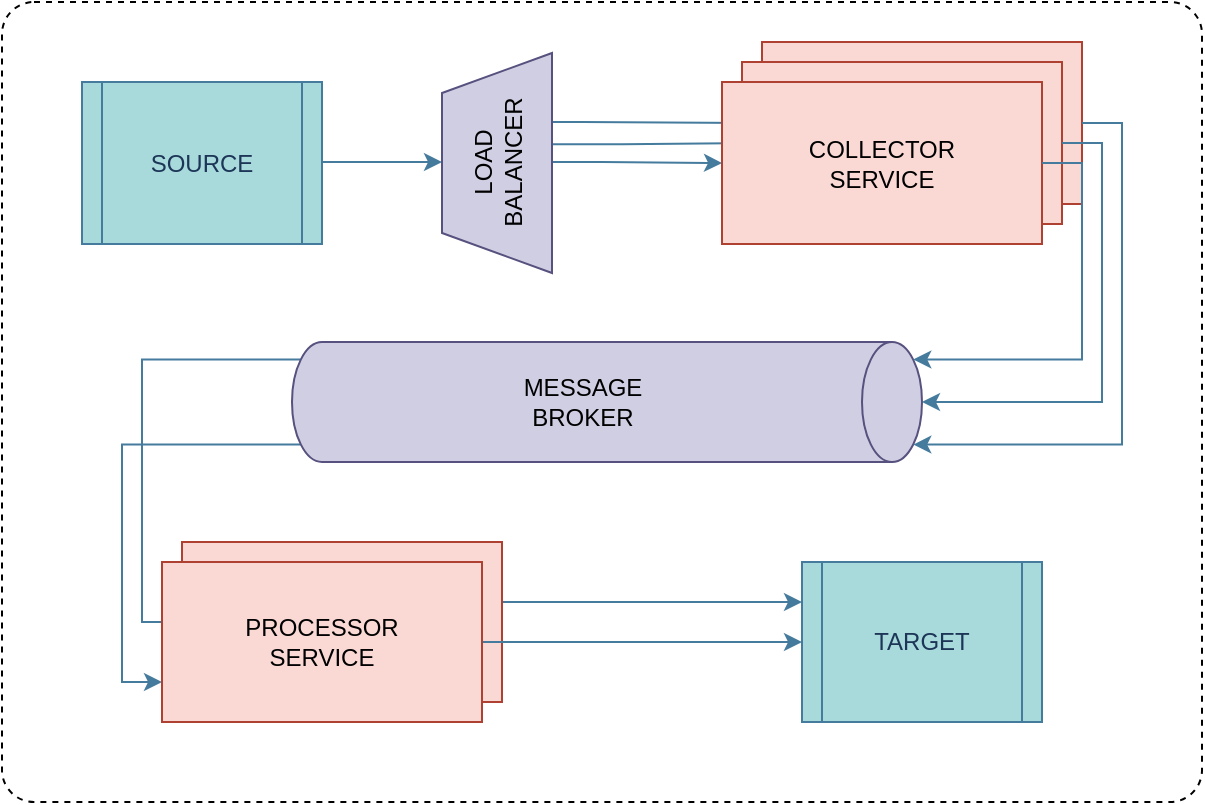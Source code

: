 <mxfile version="28.0.4">
  <diagram name="Page-1" id="BxtLWIncvm0VbcV9k8cZ">
    <mxGraphModel dx="707" dy="436" grid="1" gridSize="10" guides="1" tooltips="1" connect="1" arrows="1" fold="1" page="1" pageScale="1" pageWidth="3300" pageHeight="4681" math="0" shadow="0">
      <root>
        <mxCell id="0" />
        <mxCell id="1" parent="0" />
        <mxCell id="ASpKZYSTMfAqNQ7YdcV4-3" value="" style="rounded=1;whiteSpace=wrap;html=1;labelBackgroundColor=none;dashed=1;strokeWidth=1;movable=0;resizable=0;rotatable=0;deletable=0;editable=0;locked=1;connectable=0;arcSize=4;" parent="1" vertex="1">
          <mxGeometry x="360" y="280" width="600" height="400" as="geometry" />
        </mxCell>
        <mxCell id="ASpKZYSTMfAqNQ7YdcV4-36" style="edgeStyle=orthogonalEdgeStyle;rounded=0;orthogonalLoop=1;jettySize=auto;html=1;entryX=0.5;entryY=0;entryDx=0;entryDy=0;strokeColor=#457B9D;fontColor=#1D3557;fillColor=#A8DADC;" parent="1" source="ASpKZYSTMfAqNQ7YdcV4-1" edge="1">
          <mxGeometry relative="1" as="geometry">
            <mxPoint x="580" y="360" as="targetPoint" />
          </mxGeometry>
        </mxCell>
        <mxCell id="ASpKZYSTMfAqNQ7YdcV4-1" value="SOURCE" style="shape=process;whiteSpace=wrap;html=1;backgroundOutline=1;size=0.083;rotation=0;labelBackgroundColor=none;fillColor=#A8DADC;strokeColor=#457B9D;fontColor=#1D3557;" parent="1" vertex="1">
          <mxGeometry x="400" y="320" width="120" height="81" as="geometry" />
        </mxCell>
        <mxCell id="ASpKZYSTMfAqNQ7YdcV4-2" value="&lt;div&gt;TARGET&lt;/div&gt;" style="shape=process;whiteSpace=wrap;html=1;backgroundOutline=1;size=0.083;rotation=0;labelBackgroundColor=none;fillColor=#A8DADC;strokeColor=#457B9D;fontColor=#1D3557;" parent="1" vertex="1">
          <mxGeometry x="760" y="560" width="120" height="80" as="geometry" />
        </mxCell>
        <mxCell id="iBk5RdtiXKRR1mAGfTFV-11" style="edgeStyle=orthogonalEdgeStyle;shape=connector;rounded=0;orthogonalLoop=1;jettySize=auto;html=1;exitX=0.145;exitY=1;exitDx=0;exitDy=-4.35;exitPerimeter=0;entryX=0;entryY=0.5;entryDx=0;entryDy=0;strokeColor=light-dark(#457b9d, #ededed);align=center;verticalAlign=middle;fontFamily=Helvetica;fontSize=11;fontColor=default;labelBackgroundColor=default;endArrow=classic;" edge="1" parent="1" source="ASpKZYSTMfAqNQ7YdcV4-17" target="ASpKZYSTMfAqNQ7YdcV4-37">
          <mxGeometry relative="1" as="geometry">
            <Array as="points">
              <mxPoint x="430" y="459" />
              <mxPoint x="430" y="590" />
            </Array>
          </mxGeometry>
        </mxCell>
        <mxCell id="iBk5RdtiXKRR1mAGfTFV-12" style="edgeStyle=orthogonalEdgeStyle;shape=connector;rounded=0;orthogonalLoop=1;jettySize=auto;html=1;exitX=0.855;exitY=1;exitDx=0;exitDy=-4.35;exitPerimeter=0;entryX=0;entryY=0.75;entryDx=0;entryDy=0;strokeColor=light-dark(#457b9d, #ededed);align=center;verticalAlign=middle;fontFamily=Helvetica;fontSize=11;fontColor=default;labelBackgroundColor=default;endArrow=classic;" edge="1" parent="1" source="ASpKZYSTMfAqNQ7YdcV4-17" target="ASpKZYSTMfAqNQ7YdcV4-38">
          <mxGeometry relative="1" as="geometry">
            <Array as="points">
              <mxPoint x="420" y="501" />
              <mxPoint x="420" y="620" />
            </Array>
          </mxGeometry>
        </mxCell>
        <mxCell id="ASpKZYSTMfAqNQ7YdcV4-17" value="&lt;div&gt;MESSAGE&lt;/div&gt;&lt;div&gt;BROKER&lt;/div&gt;" style="shape=cylinder3;whiteSpace=wrap;html=1;boundedLbl=1;backgroundOutline=1;size=15;strokeColor=#56517e;fillColor=#d0cee2;direction=south;" parent="1" vertex="1">
          <mxGeometry x="505" y="450" width="315" height="60" as="geometry" />
        </mxCell>
        <mxCell id="ASpKZYSTMfAqNQ7YdcV4-23" value="&lt;div&gt;COLLECTOR&lt;/div&gt;&lt;div&gt;SERVICE&lt;/div&gt;" style="rounded=0;whiteSpace=wrap;html=1;strokeColor=#ae4132;fillColor=#fad9d5;" parent="1" vertex="1">
          <mxGeometry x="740" y="300" width="160" height="81" as="geometry" />
        </mxCell>
        <mxCell id="ASpKZYSTMfAqNQ7YdcV4-24" value="&lt;div&gt;COLLECTOR&lt;/div&gt;&lt;div&gt;SERVICE&lt;/div&gt;" style="rounded=0;whiteSpace=wrap;html=1;strokeColor=#ae4132;fillColor=#fad9d5;" parent="1" vertex="1">
          <mxGeometry x="730" y="310" width="160" height="81" as="geometry" />
        </mxCell>
        <mxCell id="iBk5RdtiXKRR1mAGfTFV-2" style="edgeStyle=orthogonalEdgeStyle;shape=connector;rounded=0;orthogonalLoop=1;jettySize=auto;html=1;exitX=0.75;exitY=1;exitDx=0;exitDy=0;entryX=0;entryY=0.5;entryDx=0;entryDy=0;strokeColor=light-dark(#457b9d, #ededed);align=center;verticalAlign=middle;fontFamily=Helvetica;fontSize=11;fontColor=default;labelBackgroundColor=default;endArrow=classic;" edge="1" parent="1" source="ASpKZYSTMfAqNQ7YdcV4-31" target="ASpKZYSTMfAqNQ7YdcV4-23">
          <mxGeometry relative="1" as="geometry">
            <mxPoint x="650" y="327.5" as="sourcePoint" />
            <Array as="points">
              <mxPoint x="635" y="340" />
              <mxPoint x="650" y="340" />
            </Array>
          </mxGeometry>
        </mxCell>
        <mxCell id="iBk5RdtiXKRR1mAGfTFV-3" style="edgeStyle=orthogonalEdgeStyle;shape=connector;rounded=0;orthogonalLoop=1;jettySize=auto;html=1;entryX=0;entryY=0.5;entryDx=0;entryDy=0;strokeColor=light-dark(#457b9d, #ededed);align=center;verticalAlign=middle;fontFamily=Helvetica;fontSize=11;fontColor=default;labelBackgroundColor=default;endArrow=classic;exitX=0.585;exitY=0.987;exitDx=0;exitDy=0;exitPerimeter=0;" edge="1" parent="1" source="ASpKZYSTMfAqNQ7YdcV4-31" target="ASpKZYSTMfAqNQ7YdcV4-24">
          <mxGeometry relative="1" as="geometry">
            <mxPoint x="650" y="351" as="sourcePoint" />
            <Array as="points">
              <mxPoint x="670" y="351" />
            </Array>
          </mxGeometry>
        </mxCell>
        <mxCell id="iBk5RdtiXKRR1mAGfTFV-18" style="edgeStyle=orthogonalEdgeStyle;shape=connector;rounded=0;orthogonalLoop=1;jettySize=auto;html=1;exitX=0.25;exitY=1;exitDx=0;exitDy=0;entryX=0;entryY=0.5;entryDx=0;entryDy=0;strokeColor=light-dark(#457b9d, #ededed);align=center;verticalAlign=middle;fontFamily=Helvetica;fontSize=11;fontColor=default;labelBackgroundColor=default;endArrow=classic;" edge="1" parent="1" source="ASpKZYSTMfAqNQ7YdcV4-31" target="ASpKZYSTMfAqNQ7YdcV4-6">
          <mxGeometry relative="1" as="geometry">
            <mxPoint x="650" y="392.5" as="sourcePoint" />
            <Array as="points">
              <mxPoint x="635" y="360" />
              <mxPoint x="660" y="360" />
            </Array>
          </mxGeometry>
        </mxCell>
        <mxCell id="ASpKZYSTMfAqNQ7YdcV4-31" value="&lt;div&gt;LOAD&lt;/div&gt;&lt;div&gt;BALANCER&lt;/div&gt;" style="shape=trapezoid;perimeter=trapezoidPerimeter;whiteSpace=wrap;html=1;fixedSize=1;strokeColor=#56517e;fillColor=#d0cee2;rotation=-90;" parent="1" vertex="1">
          <mxGeometry x="552.5" y="333" width="110" height="55" as="geometry" />
        </mxCell>
        <mxCell id="ASpKZYSTMfAqNQ7YdcV4-6" value="&lt;div&gt;COLLECTOR&lt;/div&gt;&lt;div&gt;SERVICE&lt;/div&gt;" style="rounded=0;whiteSpace=wrap;html=1;strokeColor=#ae4132;fillColor=#fad9d5;" parent="1" vertex="1">
          <mxGeometry x="720" y="320" width="160" height="81" as="geometry" />
        </mxCell>
        <mxCell id="iBk5RdtiXKRR1mAGfTFV-6" style="edgeStyle=orthogonalEdgeStyle;shape=connector;rounded=0;orthogonalLoop=1;jettySize=auto;html=1;exitX=1;exitY=0.5;exitDx=0;exitDy=0;entryX=0.145;entryY=0;entryDx=0;entryDy=4.35;entryPerimeter=0;strokeColor=light-dark(#457b9d, #ededed);align=center;verticalAlign=middle;fontFamily=Helvetica;fontSize=11;fontColor=default;labelBackgroundColor=default;endArrow=classic;" edge="1" parent="1" source="ASpKZYSTMfAqNQ7YdcV4-6" target="ASpKZYSTMfAqNQ7YdcV4-17">
          <mxGeometry relative="1" as="geometry">
            <Array as="points">
              <mxPoint x="900" y="360" />
              <mxPoint x="900" y="459" />
            </Array>
          </mxGeometry>
        </mxCell>
        <mxCell id="iBk5RdtiXKRR1mAGfTFV-7" style="edgeStyle=orthogonalEdgeStyle;shape=connector;rounded=0;orthogonalLoop=1;jettySize=auto;html=1;exitX=1;exitY=0.5;exitDx=0;exitDy=0;entryX=0.5;entryY=0;entryDx=0;entryDy=0;entryPerimeter=0;strokeColor=light-dark(#457b9d, #ededed);align=center;verticalAlign=middle;fontFamily=Helvetica;fontSize=11;fontColor=default;labelBackgroundColor=default;endArrow=classic;" edge="1" parent="1" source="ASpKZYSTMfAqNQ7YdcV4-24" target="ASpKZYSTMfAqNQ7YdcV4-17">
          <mxGeometry relative="1" as="geometry" />
        </mxCell>
        <mxCell id="iBk5RdtiXKRR1mAGfTFV-8" style="edgeStyle=orthogonalEdgeStyle;shape=connector;rounded=0;orthogonalLoop=1;jettySize=auto;html=1;exitX=1;exitY=0.5;exitDx=0;exitDy=0;entryX=0.855;entryY=0;entryDx=0;entryDy=4.35;entryPerimeter=0;strokeColor=light-dark(#457b9d, #ededed);align=center;verticalAlign=middle;fontFamily=Helvetica;fontSize=11;fontColor=default;labelBackgroundColor=default;endArrow=classic;" edge="1" parent="1" source="ASpKZYSTMfAqNQ7YdcV4-23" target="ASpKZYSTMfAqNQ7YdcV4-17">
          <mxGeometry relative="1" as="geometry">
            <Array as="points">
              <mxPoint x="920" y="340" />
              <mxPoint x="920" y="501" />
            </Array>
          </mxGeometry>
        </mxCell>
        <mxCell id="iBk5RdtiXKRR1mAGfTFV-14" style="edgeStyle=orthogonalEdgeStyle;shape=connector;rounded=0;orthogonalLoop=1;jettySize=auto;html=1;exitX=1;exitY=0.25;exitDx=0;exitDy=0;entryX=0;entryY=0.25;entryDx=0;entryDy=0;strokeColor=light-dark(#457b9d, #ededed);align=center;verticalAlign=middle;fontFamily=Helvetica;fontSize=11;fontColor=default;labelBackgroundColor=default;endArrow=classic;" edge="1" parent="1" source="ASpKZYSTMfAqNQ7YdcV4-37" target="ASpKZYSTMfAqNQ7YdcV4-2">
          <mxGeometry relative="1" as="geometry">
            <Array as="points">
              <mxPoint x="610" y="580" />
            </Array>
          </mxGeometry>
        </mxCell>
        <mxCell id="ASpKZYSTMfAqNQ7YdcV4-37" value="&lt;div&gt;PROCESSOR&lt;/div&gt;&lt;div&gt;SERVICE&lt;/div&gt;" style="rounded=0;whiteSpace=wrap;html=1;strokeColor=#ae4132;fillColor=#fad9d5;" parent="1" vertex="1">
          <mxGeometry x="450" y="550" width="160" height="80" as="geometry" />
        </mxCell>
        <mxCell id="iBk5RdtiXKRR1mAGfTFV-13" style="edgeStyle=orthogonalEdgeStyle;shape=connector;rounded=0;orthogonalLoop=1;jettySize=auto;html=1;exitX=1;exitY=0.5;exitDx=0;exitDy=0;entryX=0;entryY=0.5;entryDx=0;entryDy=0;strokeColor=light-dark(#457b9d, #ededed);align=center;verticalAlign=middle;fontFamily=Helvetica;fontSize=11;fontColor=default;labelBackgroundColor=default;endArrow=classic;" edge="1" parent="1" source="ASpKZYSTMfAqNQ7YdcV4-38" target="ASpKZYSTMfAqNQ7YdcV4-2">
          <mxGeometry relative="1" as="geometry">
            <Array as="points">
              <mxPoint x="650" y="600" />
              <mxPoint x="650" y="600" />
            </Array>
          </mxGeometry>
        </mxCell>
        <mxCell id="ASpKZYSTMfAqNQ7YdcV4-38" value="&lt;div&gt;PROCESSOR&lt;/div&gt;&lt;div&gt;SERVICE&lt;/div&gt;" style="rounded=0;whiteSpace=wrap;html=1;strokeColor=#ae4132;fillColor=#fad9d5;" parent="1" vertex="1">
          <mxGeometry x="440" y="560" width="160" height="80" as="geometry" />
        </mxCell>
      </root>
    </mxGraphModel>
  </diagram>
</mxfile>
